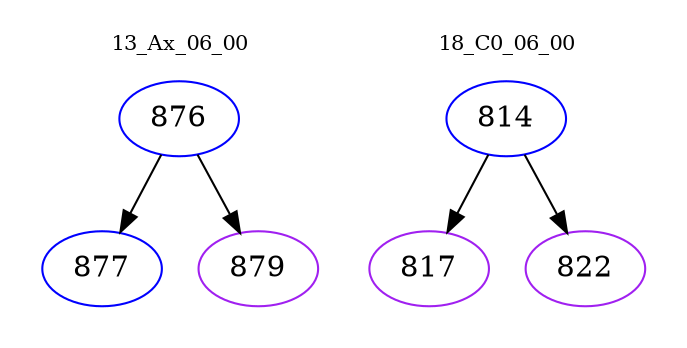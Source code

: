digraph{
subgraph cluster_0 {
color = white
label = "13_Ax_06_00";
fontsize=10;
T0_876 [label="876", color="blue"]
T0_876 -> T0_877 [color="black"]
T0_877 [label="877", color="blue"]
T0_876 -> T0_879 [color="black"]
T0_879 [label="879", color="purple"]
}
subgraph cluster_1 {
color = white
label = "18_C0_06_00";
fontsize=10;
T1_814 [label="814", color="blue"]
T1_814 -> T1_817 [color="black"]
T1_817 [label="817", color="purple"]
T1_814 -> T1_822 [color="black"]
T1_822 [label="822", color="purple"]
}
}
